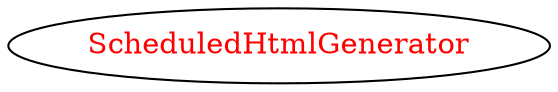 digraph dependencyGraph {
 concentrate=true;
 ranksep="2.0";
 rankdir="LR"; 
 splines="ortho";
"ScheduledHtmlGenerator" [fontcolor="red"];
}